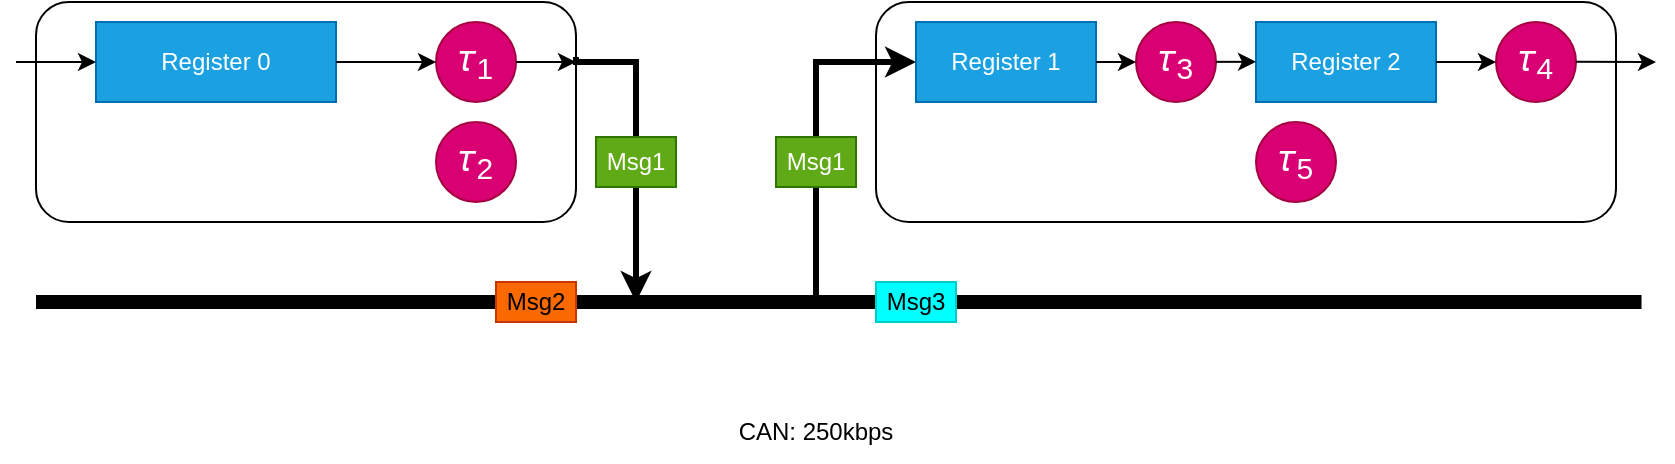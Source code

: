 <mxfile version="22.1.2" type="device">
  <diagram name="Sida-1" id="Qog7WAY2pVG9tlvl0o93">
    <mxGraphModel dx="1221" dy="823" grid="1" gridSize="10" guides="1" tooltips="1" connect="1" arrows="1" fold="1" page="1" pageScale="1" pageWidth="827" pageHeight="1169" math="0" shadow="0">
      <root>
        <mxCell id="0" />
        <mxCell id="1" parent="0" />
        <mxCell id="VwizKiLQwJYdyivGGtx8-1" value="" style="rounded=1;whiteSpace=wrap;html=1;" parent="1" vertex="1">
          <mxGeometry x="40" y="90" width="270" height="110" as="geometry" />
        </mxCell>
        <mxCell id="VwizKiLQwJYdyivGGtx8-2" value="&lt;font style=&quot;font-size: 18px;&quot;&gt;𝜏&lt;sub style=&quot;&quot;&gt;1&lt;/sub&gt;&lt;/font&gt;" style="ellipse;whiteSpace=wrap;html=1;aspect=fixed;fillColor=#d80073;fontColor=#ffffff;strokeColor=#A50040;" parent="1" vertex="1">
          <mxGeometry x="240" y="100" width="40" height="40" as="geometry" />
        </mxCell>
        <mxCell id="VwizKiLQwJYdyivGGtx8-4" value="Register 0" style="rounded=0;whiteSpace=wrap;html=1;fillColor=#1ba1e2;strokeColor=#006EAF;fontColor=#ffffff;" parent="1" vertex="1">
          <mxGeometry x="70" y="100" width="120" height="40" as="geometry" />
        </mxCell>
        <mxCell id="VwizKiLQwJYdyivGGtx8-5" value="&lt;font style=&quot;font-size: 18px;&quot;&gt;&lt;font style=&quot;&quot;&gt;𝜏&lt;/font&gt;&lt;font style=&quot;&quot;&gt;&lt;sub style=&quot;&quot;&gt;2&lt;/sub&gt;&lt;/font&gt;&lt;/font&gt;" style="ellipse;whiteSpace=wrap;html=1;aspect=fixed;fillColor=#d80073;strokeColor=#A50040;fontColor=#ffffff;" parent="1" vertex="1">
          <mxGeometry x="240" y="150" width="40" height="40" as="geometry" />
        </mxCell>
        <mxCell id="VwizKiLQwJYdyivGGtx8-7" value="" style="rounded=1;whiteSpace=wrap;html=1;" parent="1" vertex="1">
          <mxGeometry x="460" y="90" width="370" height="110" as="geometry" />
        </mxCell>
        <mxCell id="VwizKiLQwJYdyivGGtx8-8" value="&lt;font style=&quot;font-size: 18px;&quot;&gt;&lt;font style=&quot;&quot;&gt;𝜏&lt;/font&gt;&lt;font style=&quot;&quot;&gt;&lt;sub style=&quot;&quot;&gt;3&lt;/sub&gt;&lt;/font&gt;&lt;/font&gt;" style="ellipse;whiteSpace=wrap;html=1;aspect=fixed;fillColor=#d80073;fontColor=#ffffff;strokeColor=#A50040;" parent="1" vertex="1">
          <mxGeometry x="590" y="100" width="40" height="40" as="geometry" />
        </mxCell>
        <mxCell id="VwizKiLQwJYdyivGGtx8-9" value="Register 1" style="rounded=0;whiteSpace=wrap;html=1;fillColor=#1ba1e2;strokeColor=#006EAF;fontColor=#ffffff;" parent="1" vertex="1">
          <mxGeometry x="480" y="100" width="90" height="40" as="geometry" />
        </mxCell>
        <mxCell id="VwizKiLQwJYdyivGGtx8-10" value="&lt;font style=&quot;font-size: 18px;&quot;&gt;&lt;font style=&quot;&quot;&gt;𝜏&lt;/font&gt;&lt;font style=&quot;&quot;&gt;&lt;sub style=&quot;&quot;&gt;5&lt;/sub&gt;&lt;/font&gt;&lt;/font&gt;" style="ellipse;whiteSpace=wrap;html=1;aspect=fixed;fillColor=#d80073;fontColor=#ffffff;strokeColor=#A50040;" parent="1" vertex="1">
          <mxGeometry x="650" y="150" width="40" height="40" as="geometry" />
        </mxCell>
        <mxCell id="VwizKiLQwJYdyivGGtx8-11" value="Register 2" style="rounded=0;whiteSpace=wrap;html=1;fillColor=#1ba1e2;strokeColor=#006EAF;fontColor=#ffffff;" parent="1" vertex="1">
          <mxGeometry x="650" y="100" width="90" height="40" as="geometry" />
        </mxCell>
        <mxCell id="VwizKiLQwJYdyivGGtx8-12" value="&lt;font style=&quot;font-size: 18px;&quot;&gt;&lt;font style=&quot;&quot;&gt;𝜏&lt;/font&gt;&lt;font style=&quot;&quot;&gt;&lt;sub style=&quot;&quot;&gt;4&lt;/sub&gt;&lt;/font&gt;&lt;/font&gt;" style="ellipse;whiteSpace=wrap;html=1;aspect=fixed;fillColor=#d80073;fontColor=#ffffff;strokeColor=#A50040;" parent="1" vertex="1">
          <mxGeometry x="770" y="100" width="40" height="40" as="geometry" />
        </mxCell>
        <mxCell id="VwizKiLQwJYdyivGGtx8-13" value="" style="endArrow=none;html=1;rounded=0;strokeWidth=7;" parent="1" edge="1">
          <mxGeometry width="50" height="50" relative="1" as="geometry">
            <mxPoint x="40" y="240" as="sourcePoint" />
            <mxPoint x="842.759" y="240" as="targetPoint" />
          </mxGeometry>
        </mxCell>
        <mxCell id="VwizKiLQwJYdyivGGtx8-16" value="" style="endArrow=classic;html=1;rounded=0;edgeStyle=orthogonalEdgeStyle;exitX=1;exitY=0.25;exitDx=0;exitDy=0;strokeWidth=3;" parent="1" source="VwizKiLQwJYdyivGGtx8-1" edge="1">
          <mxGeometry width="50" height="50" relative="1" as="geometry">
            <mxPoint x="280" y="300" as="sourcePoint" />
            <mxPoint x="340" y="240" as="targetPoint" />
            <Array as="points">
              <mxPoint x="310" y="120" />
              <mxPoint x="340" y="120" />
            </Array>
          </mxGeometry>
        </mxCell>
        <mxCell id="VwizKiLQwJYdyivGGtx8-17" value="" style="endArrow=classic;html=1;rounded=0;edgeStyle=orthogonalEdgeStyle;entryX=0;entryY=0.5;entryDx=0;entryDy=0;strokeWidth=3;" parent="1" target="VwizKiLQwJYdyivGGtx8-9" edge="1">
          <mxGeometry width="50" height="50" relative="1" as="geometry">
            <mxPoint x="430" y="240" as="sourcePoint" />
            <mxPoint x="460" y="120" as="targetPoint" />
            <Array as="points">
              <mxPoint x="430" y="120" />
            </Array>
          </mxGeometry>
        </mxCell>
        <mxCell id="VwizKiLQwJYdyivGGtx8-18" value="" style="endArrow=classic;html=1;rounded=0;exitX=1;exitY=0.5;exitDx=0;exitDy=0;" parent="1" source="VwizKiLQwJYdyivGGtx8-2" edge="1">
          <mxGeometry width="50" height="50" relative="1" as="geometry">
            <mxPoint x="260" y="10" as="sourcePoint" />
            <mxPoint x="310" y="120" as="targetPoint" />
          </mxGeometry>
        </mxCell>
        <mxCell id="VwizKiLQwJYdyivGGtx8-19" value="" style="endArrow=classic;html=1;rounded=0;entryX=0;entryY=0.5;entryDx=0;entryDy=0;exitX=1;exitY=0.5;exitDx=0;exitDy=0;" parent="1" source="VwizKiLQwJYdyivGGtx8-4" target="VwizKiLQwJYdyivGGtx8-2" edge="1">
          <mxGeometry width="50" height="50" relative="1" as="geometry">
            <mxPoint x="230" y="200" as="sourcePoint" />
            <mxPoint x="280" y="150" as="targetPoint" />
          </mxGeometry>
        </mxCell>
        <mxCell id="VwizKiLQwJYdyivGGtx8-20" value="" style="endArrow=classic;html=1;rounded=0;entryX=0;entryY=0.5;entryDx=0;entryDy=0;" parent="1" target="VwizKiLQwJYdyivGGtx8-4" edge="1">
          <mxGeometry width="50" height="50" relative="1" as="geometry">
            <mxPoint x="30" y="120" as="sourcePoint" />
            <mxPoint x="70" y="140" as="targetPoint" />
          </mxGeometry>
        </mxCell>
        <mxCell id="VwizKiLQwJYdyivGGtx8-22" value="" style="endArrow=classic;html=1;rounded=0;entryX=0;entryY=0.5;entryDx=0;entryDy=0;exitX=1;exitY=0.5;exitDx=0;exitDy=0;" parent="1" source="VwizKiLQwJYdyivGGtx8-9" target="VwizKiLQwJYdyivGGtx8-8" edge="1">
          <mxGeometry width="50" height="50" relative="1" as="geometry">
            <mxPoint x="580" y="180" as="sourcePoint" />
            <mxPoint x="630" y="130" as="targetPoint" />
          </mxGeometry>
        </mxCell>
        <mxCell id="VwizKiLQwJYdyivGGtx8-23" value="" style="endArrow=classic;html=1;rounded=0;entryX=0;entryY=0.5;entryDx=0;entryDy=0;exitX=1;exitY=0.5;exitDx=0;exitDy=0;" parent="1" edge="1">
          <mxGeometry width="50" height="50" relative="1" as="geometry">
            <mxPoint x="630" y="119.92" as="sourcePoint" />
            <mxPoint x="650" y="119.92" as="targetPoint" />
          </mxGeometry>
        </mxCell>
        <mxCell id="VwizKiLQwJYdyivGGtx8-24" value="" style="endArrow=classic;html=1;rounded=0;entryX=0;entryY=0.5;entryDx=0;entryDy=0;" parent="1" target="VwizKiLQwJYdyivGGtx8-12" edge="1">
          <mxGeometry width="50" height="50" relative="1" as="geometry">
            <mxPoint x="740" y="120" as="sourcePoint" />
            <mxPoint x="760" y="119.92" as="targetPoint" />
          </mxGeometry>
        </mxCell>
        <mxCell id="VwizKiLQwJYdyivGGtx8-25" value="" style="endArrow=classic;html=1;rounded=0;" parent="1" edge="1">
          <mxGeometry width="50" height="50" relative="1" as="geometry">
            <mxPoint x="810" y="119.92" as="sourcePoint" />
            <mxPoint x="850" y="120" as="targetPoint" />
          </mxGeometry>
        </mxCell>
        <mxCell id="VwizKiLQwJYdyivGGtx8-28" value="Msg1" style="rounded=0;whiteSpace=wrap;html=1;fillColor=#60a917;strokeColor=#2D7600;fontColor=#ffffff;" parent="1" vertex="1">
          <mxGeometry x="320" y="157.5" width="40" height="25" as="geometry" />
        </mxCell>
        <mxCell id="VwizKiLQwJYdyivGGtx8-29" value="Msg1" style="rounded=0;whiteSpace=wrap;html=1;fillColor=#60a917;strokeColor=#2D7600;fontColor=#ffffff;" parent="1" vertex="1">
          <mxGeometry x="410" y="157.5" width="40" height="25" as="geometry" />
        </mxCell>
        <mxCell id="VwizKiLQwJYdyivGGtx8-31" value="Msg2" style="rounded=0;whiteSpace=wrap;html=1;fillColor=#fa6800;strokeColor=#C73500;fontColor=#000000;" parent="1" vertex="1">
          <mxGeometry x="270" y="230" width="40" height="20" as="geometry" />
        </mxCell>
        <mxCell id="VwizKiLQwJYdyivGGtx8-33" value="&lt;font color=&quot;#000000&quot;&gt;Msg3&lt;/font&gt;" style="rounded=0;whiteSpace=wrap;html=1;fillColor=#00FFFF;strokeColor=#00CCCC;fontColor=#ffffff;" parent="1" vertex="1">
          <mxGeometry x="460" y="230" width="40" height="20" as="geometry" />
        </mxCell>
        <mxCell id="bGnjM9Xhf4yppKqo5HXV-1" value="CAN: 250kbps" style="text;html=1;strokeColor=none;fillColor=none;align=center;verticalAlign=middle;whiteSpace=wrap;rounded=0;" parent="1" vertex="1">
          <mxGeometry x="390" y="290" width="80" height="30" as="geometry" />
        </mxCell>
      </root>
    </mxGraphModel>
  </diagram>
</mxfile>
